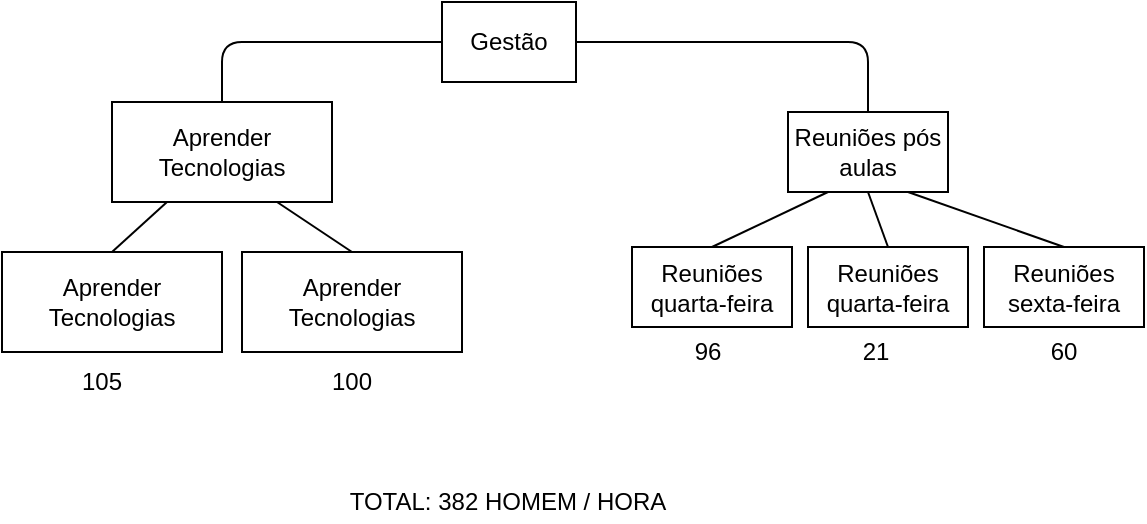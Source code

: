 <mxfile version="10.6.5" type="device"><diagram id="Iah0HpWw1g8el-Rk2n9y" name="Page-1"><mxGraphModel dx="1594" dy="765" grid="1" gridSize="10" guides="1" tooltips="1" connect="1" arrows="1" fold="1" page="1" pageScale="1" pageWidth="827" pageHeight="1169" math="0" shadow="0"><root><mxCell id="0"/><mxCell id="1" parent="0"/><mxCell id="ZLtaYxq6Ww_X7xcen7TN-2" value="Gestão" style="rounded=0;whiteSpace=wrap;html=1;" parent="1" vertex="1"><mxGeometry x="380" y="40" width="67" height="40" as="geometry"/></mxCell><mxCell id="ZLtaYxq6Ww_X7xcen7TN-3" value="Reuniões pós aulas" style="rounded=0;whiteSpace=wrap;html=1;" parent="1" vertex="1"><mxGeometry x="553" y="95" width="80" height="40" as="geometry"/></mxCell><mxCell id="ZLtaYxq6Ww_X7xcen7TN-4" value="Aprender Tecnologias" style="rounded=0;whiteSpace=wrap;html=1;" parent="1" vertex="1"><mxGeometry x="215" y="90" width="110" height="50" as="geometry"/></mxCell><mxCell id="ZLtaYxq6Ww_X7xcen7TN-5" value="Reuniões quarta-feira" style="rounded=0;whiteSpace=wrap;html=1;" parent="1" vertex="1"><mxGeometry x="475" y="162.5" width="80" height="40" as="geometry"/></mxCell><mxCell id="ZLtaYxq6Ww_X7xcen7TN-6" value="Reuniões sexta-feira" style="rounded=0;whiteSpace=wrap;html=1;" parent="1" vertex="1"><mxGeometry x="651" y="162.5" width="80" height="40" as="geometry"/></mxCell><mxCell id="ZLtaYxq6Ww_X7xcen7TN-7" value="" style="endArrow=none;html=1;entryX=0;entryY=0.5;entryDx=0;entryDy=0;exitX=0.5;exitY=0;exitDx=0;exitDy=0;" parent="1" source="ZLtaYxq6Ww_X7xcen7TN-4" target="ZLtaYxq6Ww_X7xcen7TN-2" edge="1"><mxGeometry width="50" height="50" relative="1" as="geometry"><mxPoint x="200" y="290" as="sourcePoint"/><mxPoint x="250" y="240" as="targetPoint"/><Array as="points"><mxPoint x="270" y="60"/></Array></mxGeometry></mxCell><mxCell id="ZLtaYxq6Ww_X7xcen7TN-8" value="" style="endArrow=none;html=1;entryX=1;entryY=0.5;entryDx=0;entryDy=0;exitX=0.5;exitY=0;exitDx=0;exitDy=0;" parent="1" source="ZLtaYxq6Ww_X7xcen7TN-3" target="ZLtaYxq6Ww_X7xcen7TN-2" edge="1"><mxGeometry width="50" height="50" relative="1" as="geometry"><mxPoint x="265" y="100" as="sourcePoint"/><mxPoint x="390" y="70" as="targetPoint"/><Array as="points"><mxPoint x="593" y="60"/></Array></mxGeometry></mxCell><mxCell id="ZLtaYxq6Ww_X7xcen7TN-9" value="" style="endArrow=none;html=1;entryX=0.5;entryY=0;entryDx=0;entryDy=0;exitX=0.25;exitY=1;exitDx=0;exitDy=0;" parent="1" source="ZLtaYxq6Ww_X7xcen7TN-3" target="ZLtaYxq6Ww_X7xcen7TN-5" edge="1"><mxGeometry width="50" height="50" relative="1" as="geometry"><mxPoint x="590" y="105" as="sourcePoint"/><mxPoint x="457" y="70" as="targetPoint"/><Array as="points"/></mxGeometry></mxCell><mxCell id="ZLtaYxq6Ww_X7xcen7TN-10" value="" style="endArrow=none;html=1;entryX=0.5;entryY=0;entryDx=0;entryDy=0;exitX=0.75;exitY=1;exitDx=0;exitDy=0;" parent="1" source="ZLtaYxq6Ww_X7xcen7TN-3" target="ZLtaYxq6Ww_X7xcen7TN-6" edge="1"><mxGeometry width="50" height="50" relative="1" as="geometry"><mxPoint x="570" y="145" as="sourcePoint"/><mxPoint x="550" y="190" as="targetPoint"/><Array as="points"/></mxGeometry></mxCell><mxCell id="ZLtaYxq6Ww_X7xcen7TN-11" value="105" style="text;html=1;strokeColor=none;fillColor=none;align=center;verticalAlign=middle;whiteSpace=wrap;rounded=0;" parent="1" vertex="1"><mxGeometry x="190" y="220" width="40" height="20" as="geometry"/></mxCell><mxCell id="ZLtaYxq6Ww_X7xcen7TN-12" value="96" style="text;html=1;strokeColor=none;fillColor=none;align=center;verticalAlign=middle;whiteSpace=wrap;rounded=0;" parent="1" vertex="1"><mxGeometry x="493" y="205" width="40" height="20" as="geometry"/></mxCell><mxCell id="ZLtaYxq6Ww_X7xcen7TN-13" value="60&lt;br&gt;" style="text;html=1;strokeColor=none;fillColor=none;align=center;verticalAlign=middle;whiteSpace=wrap;rounded=0;" parent="1" vertex="1"><mxGeometry x="671" y="205" width="40" height="20" as="geometry"/></mxCell><mxCell id="ZLtaYxq6Ww_X7xcen7TN-15" value="TOTAL: 382 HOMEM / HORA" style="text;html=1;strokeColor=none;fillColor=none;align=center;verticalAlign=middle;whiteSpace=wrap;rounded=0;" parent="1" vertex="1"><mxGeometry x="263" y="280" width="300" height="20" as="geometry"/></mxCell><mxCell id="ZlHjMJkqrBUXOB5rkuRW-1" value="Aprender Tecnologias" style="rounded=0;whiteSpace=wrap;html=1;" vertex="1" parent="1"><mxGeometry x="160" y="165" width="110" height="50" as="geometry"/></mxCell><mxCell id="ZlHjMJkqrBUXOB5rkuRW-2" value="Aprender Tecnologias" style="rounded=0;whiteSpace=wrap;html=1;" vertex="1" parent="1"><mxGeometry x="280" y="165" width="110" height="50" as="geometry"/></mxCell><mxCell id="ZlHjMJkqrBUXOB5rkuRW-3" value="100" style="text;html=1;strokeColor=none;fillColor=none;align=center;verticalAlign=middle;whiteSpace=wrap;rounded=0;" vertex="1" parent="1"><mxGeometry x="320" y="220" width="30" height="20" as="geometry"/></mxCell><mxCell id="ZlHjMJkqrBUXOB5rkuRW-4" value="Reuniões quarta-feira" style="rounded=0;whiteSpace=wrap;html=1;" vertex="1" parent="1"><mxGeometry x="563" y="162.5" width="80" height="40" as="geometry"/></mxCell><mxCell id="ZlHjMJkqrBUXOB5rkuRW-5" value="" style="endArrow=none;html=1;entryX=0.5;entryY=1;entryDx=0;entryDy=0;exitX=0.5;exitY=0;exitDx=0;exitDy=0;" edge="1" parent="1" source="ZlHjMJkqrBUXOB5rkuRW-4" target="ZLtaYxq6Ww_X7xcen7TN-3"><mxGeometry width="50" height="50" relative="1" as="geometry"><mxPoint x="160" y="370" as="sourcePoint"/><mxPoint x="210" y="320" as="targetPoint"/></mxGeometry></mxCell><mxCell id="ZlHjMJkqrBUXOB5rkuRW-6" value="" style="endArrow=none;html=1;entryX=0.25;entryY=1;entryDx=0;entryDy=0;exitX=0.5;exitY=0;exitDx=0;exitDy=0;" edge="1" parent="1" source="ZlHjMJkqrBUXOB5rkuRW-1" target="ZLtaYxq6Ww_X7xcen7TN-4"><mxGeometry width="50" height="50" relative="1" as="geometry"><mxPoint x="160" y="370" as="sourcePoint"/><mxPoint x="210" y="320" as="targetPoint"/></mxGeometry></mxCell><mxCell id="ZlHjMJkqrBUXOB5rkuRW-7" value="" style="endArrow=none;html=1;entryX=0.75;entryY=1;entryDx=0;entryDy=0;exitX=0.5;exitY=0;exitDx=0;exitDy=0;" edge="1" parent="1" source="ZlHjMJkqrBUXOB5rkuRW-2" target="ZLtaYxq6Ww_X7xcen7TN-4"><mxGeometry width="50" height="50" relative="1" as="geometry"><mxPoint x="160" y="370" as="sourcePoint"/><mxPoint x="210" y="320" as="targetPoint"/></mxGeometry></mxCell><mxCell id="ZlHjMJkqrBUXOB5rkuRW-8" value="21" style="text;html=1;strokeColor=none;fillColor=none;align=center;verticalAlign=middle;whiteSpace=wrap;rounded=0;" vertex="1" parent="1"><mxGeometry x="576.5" y="205" width="40" height="20" as="geometry"/></mxCell></root></mxGraphModel></diagram></mxfile>